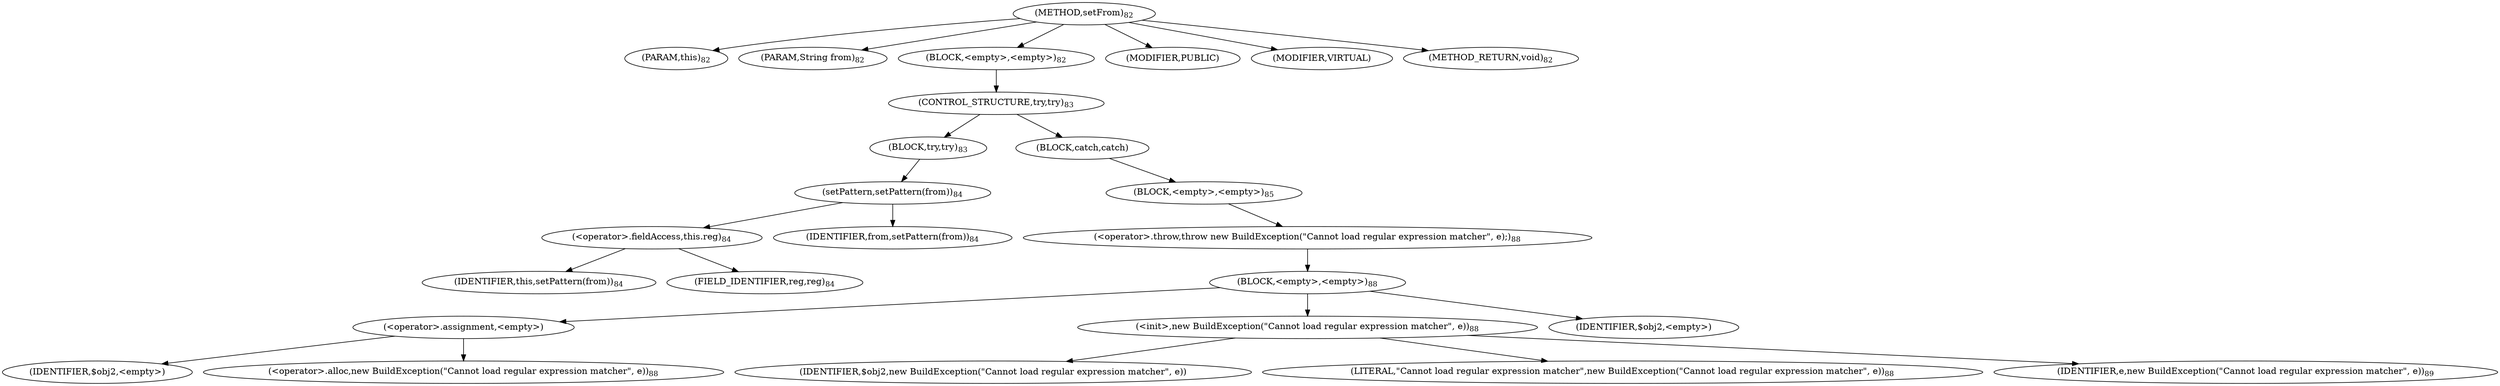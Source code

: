 digraph "setFrom" {  
"67" [label = <(METHOD,setFrom)<SUB>82</SUB>> ]
"68" [label = <(PARAM,this)<SUB>82</SUB>> ]
"69" [label = <(PARAM,String from)<SUB>82</SUB>> ]
"70" [label = <(BLOCK,&lt;empty&gt;,&lt;empty&gt;)<SUB>82</SUB>> ]
"71" [label = <(CONTROL_STRUCTURE,try,try)<SUB>83</SUB>> ]
"72" [label = <(BLOCK,try,try)<SUB>83</SUB>> ]
"73" [label = <(setPattern,setPattern(from))<SUB>84</SUB>> ]
"74" [label = <(&lt;operator&gt;.fieldAccess,this.reg)<SUB>84</SUB>> ]
"75" [label = <(IDENTIFIER,this,setPattern(from))<SUB>84</SUB>> ]
"76" [label = <(FIELD_IDENTIFIER,reg,reg)<SUB>84</SUB>> ]
"77" [label = <(IDENTIFIER,from,setPattern(from))<SUB>84</SUB>> ]
"78" [label = <(BLOCK,catch,catch)> ]
"79" [label = <(BLOCK,&lt;empty&gt;,&lt;empty&gt;)<SUB>85</SUB>> ]
"80" [label = <(&lt;operator&gt;.throw,throw new BuildException(&quot;Cannot load regular expression matcher&quot;, e);)<SUB>88</SUB>> ]
"81" [label = <(BLOCK,&lt;empty&gt;,&lt;empty&gt;)<SUB>88</SUB>> ]
"82" [label = <(&lt;operator&gt;.assignment,&lt;empty&gt;)> ]
"83" [label = <(IDENTIFIER,$obj2,&lt;empty&gt;)> ]
"84" [label = <(&lt;operator&gt;.alloc,new BuildException(&quot;Cannot load regular expression matcher&quot;, e))<SUB>88</SUB>> ]
"85" [label = <(&lt;init&gt;,new BuildException(&quot;Cannot load regular expression matcher&quot;, e))<SUB>88</SUB>> ]
"86" [label = <(IDENTIFIER,$obj2,new BuildException(&quot;Cannot load regular expression matcher&quot;, e))> ]
"87" [label = <(LITERAL,&quot;Cannot load regular expression matcher&quot;,new BuildException(&quot;Cannot load regular expression matcher&quot;, e))<SUB>88</SUB>> ]
"88" [label = <(IDENTIFIER,e,new BuildException(&quot;Cannot load regular expression matcher&quot;, e))<SUB>89</SUB>> ]
"89" [label = <(IDENTIFIER,$obj2,&lt;empty&gt;)> ]
"90" [label = <(MODIFIER,PUBLIC)> ]
"91" [label = <(MODIFIER,VIRTUAL)> ]
"92" [label = <(METHOD_RETURN,void)<SUB>82</SUB>> ]
  "67" -> "68" 
  "67" -> "69" 
  "67" -> "70" 
  "67" -> "90" 
  "67" -> "91" 
  "67" -> "92" 
  "70" -> "71" 
  "71" -> "72" 
  "71" -> "78" 
  "72" -> "73" 
  "73" -> "74" 
  "73" -> "77" 
  "74" -> "75" 
  "74" -> "76" 
  "78" -> "79" 
  "79" -> "80" 
  "80" -> "81" 
  "81" -> "82" 
  "81" -> "85" 
  "81" -> "89" 
  "82" -> "83" 
  "82" -> "84" 
  "85" -> "86" 
  "85" -> "87" 
  "85" -> "88" 
}

